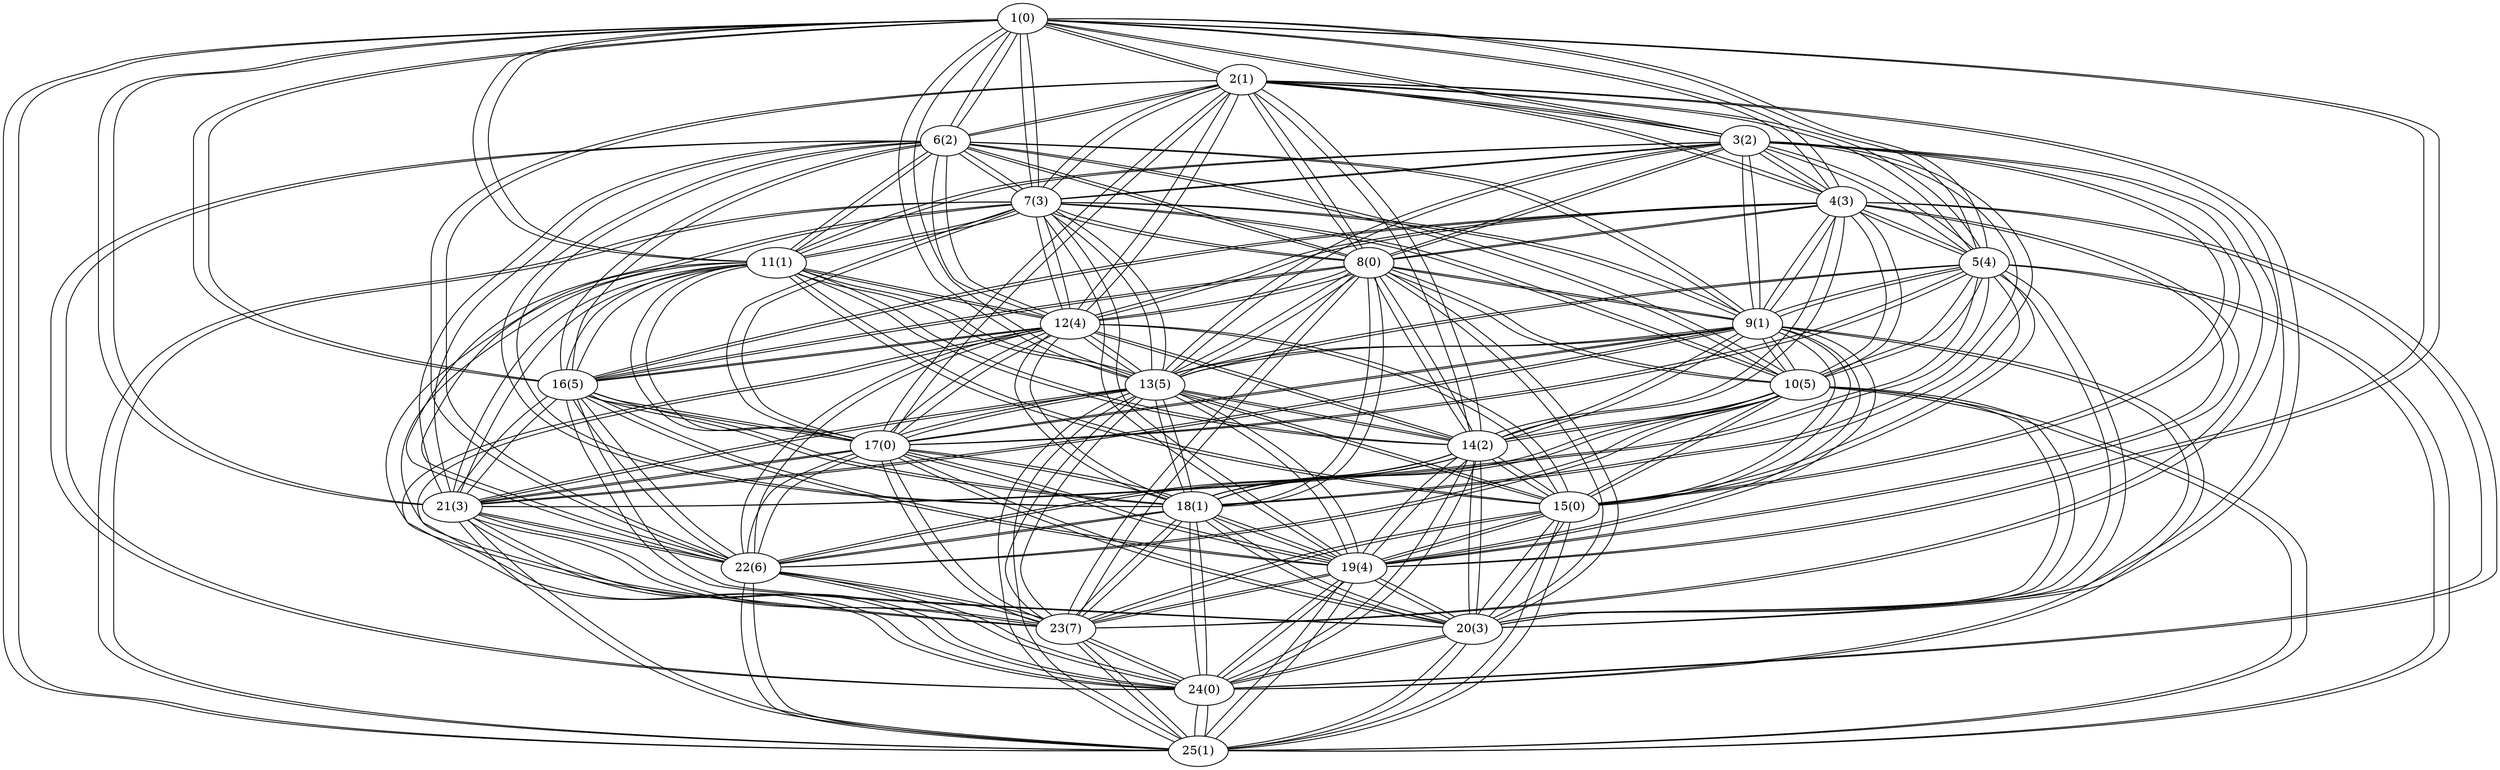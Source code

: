 graph Graph25 {
"1(0)" -- "25(1)";
"1(0)" -- "21(3)";
"1(0)" -- "19(4)";
"1(0)" -- "16(5)";
"1(0)" -- "13(5)";
"1(0)" -- "11(1)";
"1(0)" -- "7(3)";
"1(0)" -- "6(2)";
"1(0)" -- "5(4)";
"1(0)" -- "4(3)";
"1(0)" -- "3(2)";
"1(0)" -- "2(1)";
"1(0)" -- "21(3)";
"1(0)" -- "16(5)";
"1(0)" -- "11(1)";
"1(0)" -- "6(2)";
"1(0)" -- "5(4)";
"1(0)" -- "4(3)";
"1(0)" -- "3(2)";
"1(0)" -- "2(1)";
"1(0)" -- "25(1)";
"1(0)" -- "19(4)";
"1(0)" -- "13(5)";
"1(0)" -- "7(3)";
"2(1)" -- "22(6)";
"2(1)" -- "20(3)";
"2(1)" -- "17(0)";
"2(1)" -- "14(2)";
"2(1)" -- "12(4)";
"2(1)" -- "8(0)";
"2(1)" -- "7(3)";
"2(1)" -- "6(2)";
"2(1)" -- "5(4)";
"2(1)" -- "4(3)";
"2(1)" -- "3(2)";
"2(1)" -- "22(6)";
"2(1)" -- "17(0)";
"2(1)" -- "12(4)";
"2(1)" -- "7(3)";
"2(1)" -- "5(4)";
"2(1)" -- "4(3)";
"2(1)" -- "3(2)";
"2(1)" -- "6(2)";
"2(1)" -- "20(3)";
"2(1)" -- "14(2)";
"2(1)" -- "8(0)";
"3(2)" -- "23(7)";
"3(2)" -- "18(1)";
"3(2)" -- "15(0)";
"3(2)" -- "13(5)";
"3(2)" -- "11(1)";
"3(2)" -- "9(1)";
"3(2)" -- "8(0)";
"3(2)" -- "7(3)";
"3(2)" -- "5(4)";
"3(2)" -- "4(3)";
"3(2)" -- "23(7)";
"3(2)" -- "18(1)";
"3(2)" -- "13(5)";
"3(2)" -- "8(0)";
"3(2)" -- "5(4)";
"3(2)" -- "4(3)";
"3(2)" -- "11(1)";
"3(2)" -- "7(3)";
"3(2)" -- "15(0)";
"3(2)" -- "9(1)";
"4(3)" -- "24(0)";
"4(3)" -- "19(4)";
"4(3)" -- "16(5)";
"4(3)" -- "14(2)";
"4(3)" -- "12(4)";
"4(3)" -- "10(5)";
"4(3)" -- "9(1)";
"4(3)" -- "8(0)";
"4(3)" -- "5(4)";
"4(3)" -- "24(0)";
"4(3)" -- "19(4)";
"4(3)" -- "14(2)";
"4(3)" -- "9(1)";
"4(3)" -- "5(4)";
"4(3)" -- "16(5)";
"4(3)" -- "12(4)";
"4(3)" -- "8(0)";
"4(3)" -- "10(5)";
"5(4)" -- "25(1)";
"5(4)" -- "21(3)";
"5(4)" -- "20(3)";
"5(4)" -- "17(0)";
"5(4)" -- "15(0)";
"5(4)" -- "13(5)";
"5(4)" -- "10(5)";
"5(4)" -- "9(1)";
"5(4)" -- "25(1)";
"5(4)" -- "20(3)";
"5(4)" -- "15(0)";
"5(4)" -- "10(5)";
"5(4)" -- "21(3)";
"5(4)" -- "17(0)";
"5(4)" -- "13(5)";
"5(4)" -- "9(1)";
"6(2)" -- "24(0)";
"6(2)" -- "21(3)";
"6(2)" -- "18(1)";
"6(2)" -- "16(5)";
"6(2)" -- "12(4)";
"6(2)" -- "11(1)";
"6(2)" -- "10(5)";
"6(2)" -- "9(1)";
"6(2)" -- "8(0)";
"6(2)" -- "7(3)";
"6(2)" -- "21(3)";
"6(2)" -- "16(5)";
"6(2)" -- "11(1)";
"6(2)" -- "10(5)";
"6(2)" -- "9(1)";
"6(2)" -- "8(0)";
"6(2)" -- "7(3)";
"6(2)" -- "24(0)";
"6(2)" -- "18(1)";
"6(2)" -- "12(4)";
"7(3)" -- "25(1)";
"7(3)" -- "22(6)";
"7(3)" -- "19(4)";
"7(3)" -- "17(0)";
"7(3)" -- "13(5)";
"7(3)" -- "12(4)";
"7(3)" -- "11(1)";
"7(3)" -- "10(5)";
"7(3)" -- "9(1)";
"7(3)" -- "8(0)";
"7(3)" -- "22(6)";
"7(3)" -- "17(0)";
"7(3)" -- "12(4)";
"7(3)" -- "10(5)";
"7(3)" -- "9(1)";
"7(3)" -- "8(0)";
"7(3)" -- "11(1)";
"7(3)" -- "25(1)";
"7(3)" -- "19(4)";
"7(3)" -- "13(5)";
"8(0)" -- "23(7)";
"8(0)" -- "20(3)";
"8(0)" -- "18(1)";
"8(0)" -- "16(5)";
"8(0)" -- "14(2)";
"8(0)" -- "13(5)";
"8(0)" -- "12(4)";
"8(0)" -- "10(5)";
"8(0)" -- "9(1)";
"8(0)" -- "23(7)";
"8(0)" -- "18(1)";
"8(0)" -- "13(5)";
"8(0)" -- "10(5)";
"8(0)" -- "9(1)";
"8(0)" -- "16(5)";
"8(0)" -- "12(4)";
"8(0)" -- "20(3)";
"8(0)" -- "14(2)";
"9(1)" -- "24(0)";
"9(1)" -- "21(3)";
"9(1)" -- "19(4)";
"9(1)" -- "17(0)";
"9(1)" -- "15(0)";
"9(1)" -- "14(2)";
"9(1)" -- "13(5)";
"9(1)" -- "10(5)";
"9(1)" -- "24(0)";
"9(1)" -- "19(4)";
"9(1)" -- "14(2)";
"9(1)" -- "10(5)";
"9(1)" -- "21(3)";
"9(1)" -- "17(0)";
"9(1)" -- "13(5)";
"9(1)" -- "15(0)";
"10(5)" -- "25(1)";
"10(5)" -- "22(6)";
"10(5)" -- "20(3)";
"10(5)" -- "18(1)";
"10(5)" -- "15(0)";
"10(5)" -- "14(2)";
"10(5)" -- "25(1)";
"10(5)" -- "20(3)";
"10(5)" -- "15(0)";
"10(5)" -- "22(6)";
"10(5)" -- "18(1)";
"10(5)" -- "14(2)";
"11(1)" -- "23(7)";
"11(1)" -- "21(3)";
"11(1)" -- "17(0)";
"11(1)" -- "16(5)";
"11(1)" -- "15(0)";
"11(1)" -- "14(2)";
"11(1)" -- "13(5)";
"11(1)" -- "12(4)";
"11(1)" -- "21(3)";
"11(1)" -- "16(5)";
"11(1)" -- "15(0)";
"11(1)" -- "14(2)";
"11(1)" -- "13(5)";
"11(1)" -- "12(4)";
"11(1)" -- "23(7)";
"11(1)" -- "17(0)";
"12(4)" -- "24(0)";
"12(4)" -- "22(6)";
"12(4)" -- "18(1)";
"12(4)" -- "17(0)";
"12(4)" -- "16(5)";
"12(4)" -- "15(0)";
"12(4)" -- "14(2)";
"12(4)" -- "13(5)";
"12(4)" -- "22(6)";
"12(4)" -- "17(0)";
"12(4)" -- "15(0)";
"12(4)" -- "14(2)";
"12(4)" -- "13(5)";
"12(4)" -- "16(5)";
"12(4)" -- "24(0)";
"12(4)" -- "18(1)";
"13(5)" -- "25(1)";
"13(5)" -- "23(7)";
"13(5)" -- "21(3)";
"13(5)" -- "19(4)";
"13(5)" -- "18(1)";
"13(5)" -- "17(0)";
"13(5)" -- "15(0)";
"13(5)" -- "14(2)";
"13(5)" -- "23(7)";
"13(5)" -- "18(1)";
"13(5)" -- "15(0)";
"13(5)" -- "14(2)";
"13(5)" -- "21(3)";
"13(5)" -- "17(0)";
"13(5)" -- "25(1)";
"13(5)" -- "19(4)";
"14(2)" -- "24(0)";
"14(2)" -- "22(6)";
"14(2)" -- "20(3)";
"14(2)" -- "19(4)";
"14(2)" -- "18(1)";
"14(2)" -- "15(0)";
"14(2)" -- "24(0)";
"14(2)" -- "19(4)";
"14(2)" -- "15(0)";
"14(2)" -- "22(6)";
"14(2)" -- "18(1)";
"14(2)" -- "20(3)";
"15(0)" -- "25(1)";
"15(0)" -- "23(7)";
"15(0)" -- "20(3)";
"15(0)" -- "19(4)";
"15(0)" -- "25(1)";
"15(0)" -- "20(3)";
"15(0)" -- "23(7)";
"15(0)" -- "19(4)";
"16(5)" -- "22(6)";
"16(5)" -- "21(3)";
"16(5)" -- "20(3)";
"16(5)" -- "19(4)";
"16(5)" -- "18(1)";
"16(5)" -- "17(0)";
"16(5)" -- "21(3)";
"16(5)" -- "20(3)";
"16(5)" -- "19(4)";
"16(5)" -- "18(1)";
"16(5)" -- "17(0)";
"16(5)" -- "22(6)";
"17(0)" -- "23(7)";
"17(0)" -- "22(6)";
"17(0)" -- "21(3)";
"17(0)" -- "20(3)";
"17(0)" -- "19(4)";
"17(0)" -- "18(1)";
"17(0)" -- "22(6)";
"17(0)" -- "20(3)";
"17(0)" -- "19(4)";
"17(0)" -- "18(1)";
"17(0)" -- "21(3)";
"17(0)" -- "23(7)";
"18(1)" -- "24(0)";
"18(1)" -- "23(7)";
"18(1)" -- "22(6)";
"18(1)" -- "20(3)";
"18(1)" -- "19(4)";
"18(1)" -- "23(7)";
"18(1)" -- "20(3)";
"18(1)" -- "19(4)";
"18(1)" -- "22(6)";
"18(1)" -- "24(0)";
"19(4)" -- "25(1)";
"19(4)" -- "24(0)";
"19(4)" -- "23(7)";
"19(4)" -- "20(3)";
"19(4)" -- "24(0)";
"19(4)" -- "20(3)";
"19(4)" -- "23(7)";
"19(4)" -- "25(1)";
"20(3)" -- "25(1)";
"20(3)" -- "24(0)";
"20(3)" -- "25(1)";
"20(3)" -- "24(0)";
"21(3)" -- "25(1)";
"21(3)" -- "24(0)";
"21(3)" -- "23(7)";
"21(3)" -- "22(6)";
"21(3)" -- "25(1)";
"21(3)" -- "24(0)";
"21(3)" -- "23(7)";
"21(3)" -- "22(6)";
"22(6)" -- "25(1)";
"22(6)" -- "24(0)";
"22(6)" -- "23(7)";
"22(6)" -- "25(1)";
"22(6)" -- "24(0)";
"22(6)" -- "23(7)";
"23(7)" -- "25(1)";
"23(7)" -- "24(0)";
"23(7)" -- "25(1)";
"23(7)" -- "24(0)";
"24(0)" -- "25(1)";
"24(0)" -- "25(1)";

}